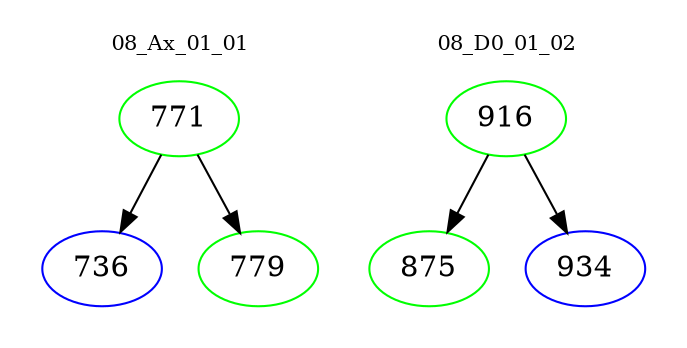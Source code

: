 digraph{
subgraph cluster_0 {
color = white
label = "08_Ax_01_01";
fontsize=10;
T0_771 [label="771", color="green"]
T0_771 -> T0_736 [color="black"]
T0_736 [label="736", color="blue"]
T0_771 -> T0_779 [color="black"]
T0_779 [label="779", color="green"]
}
subgraph cluster_1 {
color = white
label = "08_D0_01_02";
fontsize=10;
T1_916 [label="916", color="green"]
T1_916 -> T1_875 [color="black"]
T1_875 [label="875", color="green"]
T1_916 -> T1_934 [color="black"]
T1_934 [label="934", color="blue"]
}
}

